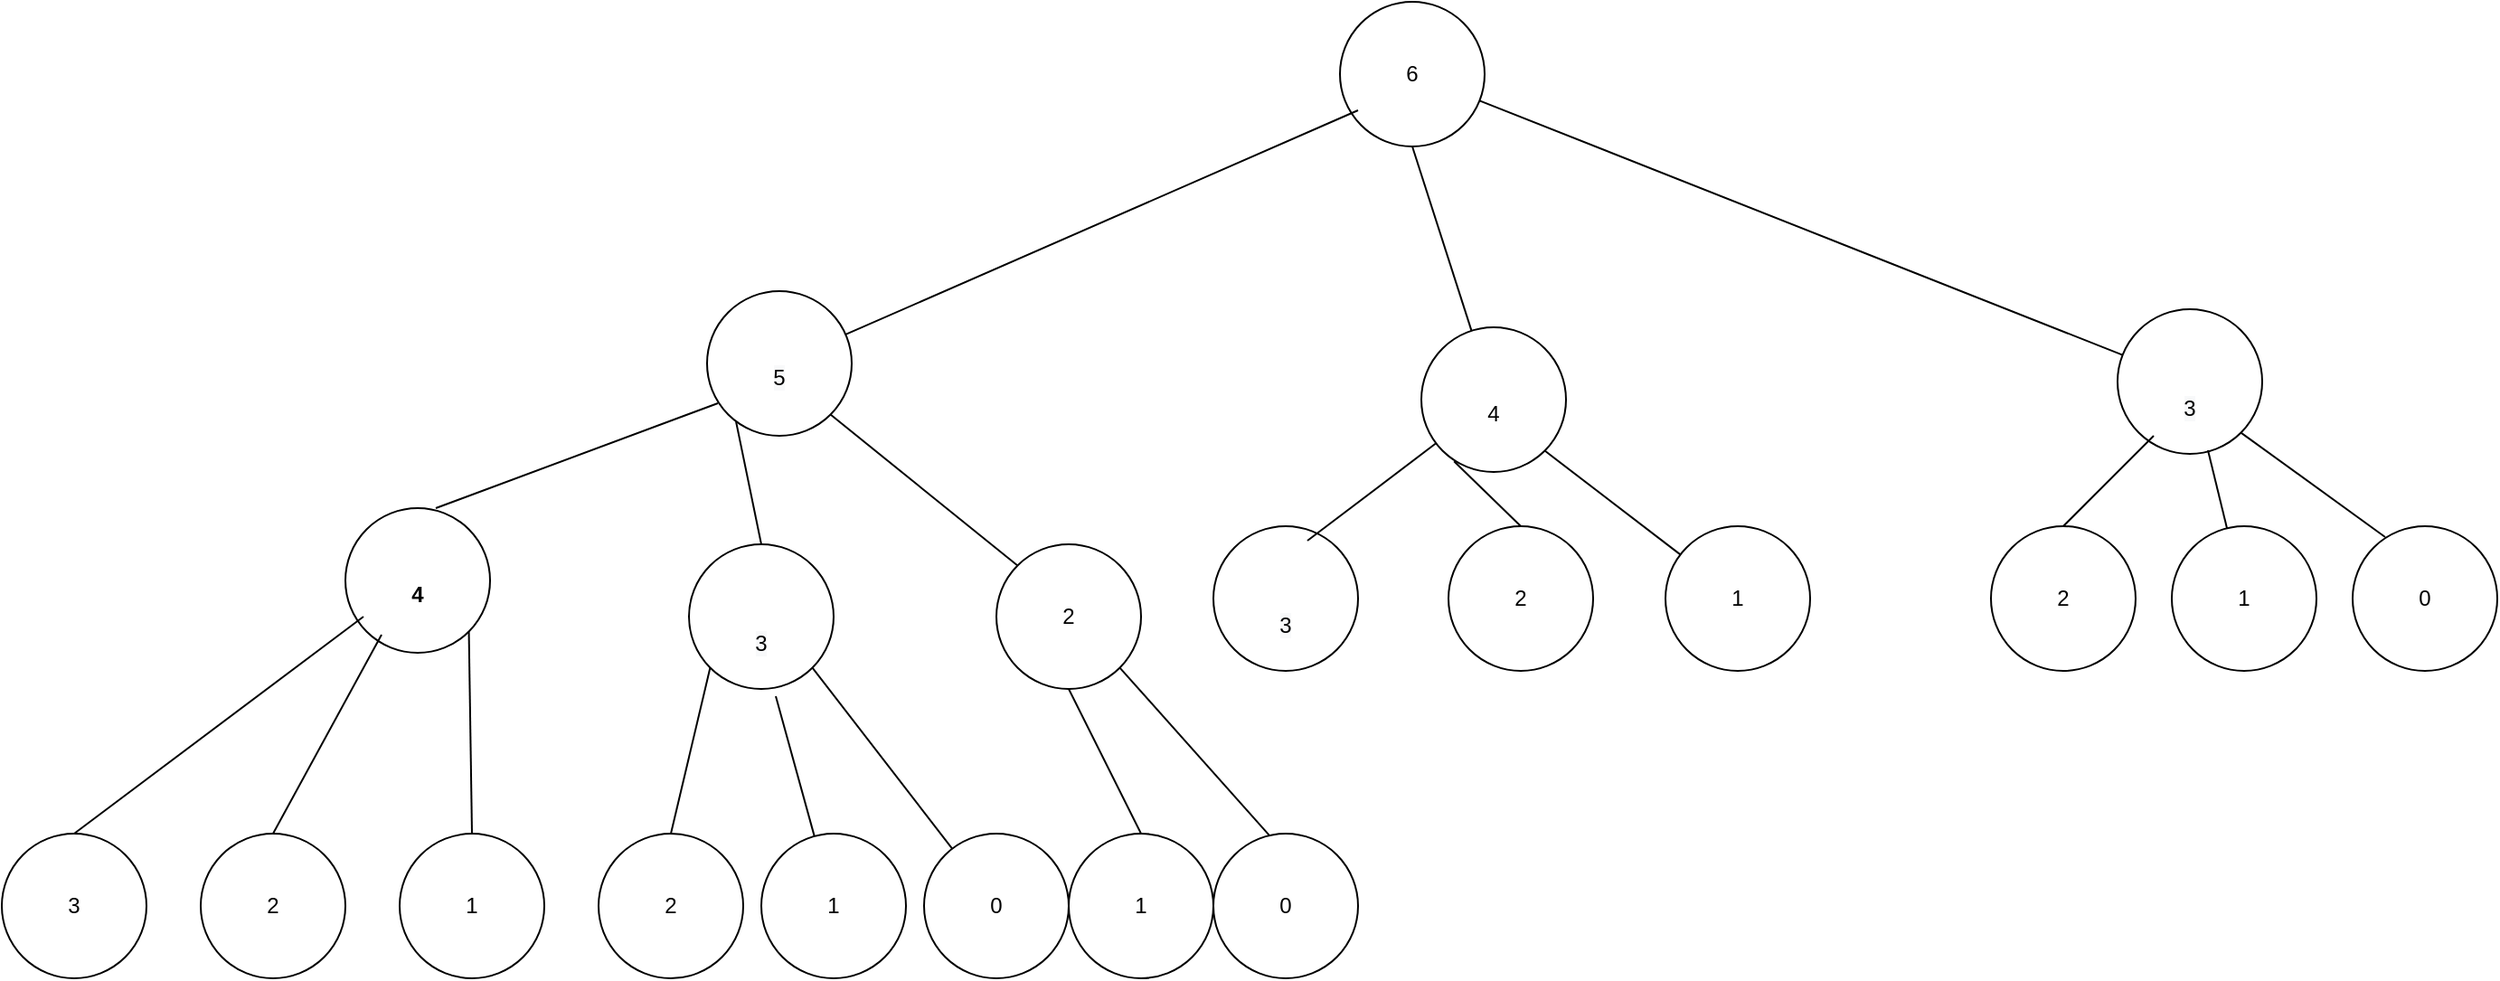 <mxfile version="17.1.3" type="github"><diagram id="i_2t2nqj7HzhMa4l-q5W" name="Page-1"><mxGraphModel dx="3190" dy="1111" grid="1" gridSize="10" guides="1" tooltips="1" connect="1" arrows="1" fold="1" page="1" pageScale="1" pageWidth="1169" pageHeight="1654" math="0" shadow="0"><root><mxCell id="0"/><mxCell id="1" parent="0"/><mxCell id="YBXsrFdjPLS7LU2CV9Kl-1" value="" style="ellipse;whiteSpace=wrap;html=1;aspect=fixed;" vertex="1" parent="1"><mxGeometry x="540" y="20" width="80" height="80" as="geometry"/></mxCell><mxCell id="YBXsrFdjPLS7LU2CV9Kl-2" value="6" style="text;html=1;strokeColor=none;fillColor=none;align=center;verticalAlign=middle;whiteSpace=wrap;rounded=0;" vertex="1" parent="1"><mxGeometry x="550" y="45" width="60" height="30" as="geometry"/></mxCell><mxCell id="YBXsrFdjPLS7LU2CV9Kl-5" value="&lt;br&gt;&lt;span style=&quot;color: rgb(0 , 0 , 0) ; font-family: &amp;#34;helvetica&amp;#34; ; font-size: 12px ; font-style: normal ; font-weight: 400 ; letter-spacing: normal ; text-align: center ; text-indent: 0px ; text-transform: none ; word-spacing: 0px ; background-color: rgb(248 , 249 , 250) ; display: inline ; float: none&quot;&gt;5&lt;/span&gt;&lt;br&gt;" style="ellipse;whiteSpace=wrap;html=1;aspect=fixed;" vertex="1" parent="1"><mxGeometry x="190" y="180" width="80" height="80" as="geometry"/></mxCell><mxCell id="YBXsrFdjPLS7LU2CV9Kl-6" value="&lt;br&gt;&lt;br&gt;&lt;span style=&quot;color: rgb(0 , 0 , 0) ; font-family: &amp;#34;helvetica&amp;#34; ; font-size: 12px ; font-style: normal ; font-weight: 400 ; letter-spacing: normal ; text-align: center ; text-indent: 0px ; text-transform: none ; word-spacing: 0px ; background-color: rgb(248 , 249 , 250) ; display: inline ; float: none&quot;&gt;3&lt;/span&gt;&lt;br&gt;" style="ellipse;whiteSpace=wrap;html=1;aspect=fixed;" vertex="1" parent="1"><mxGeometry x="970" y="190" width="80" height="80" as="geometry"/></mxCell><mxCell id="YBXsrFdjPLS7LU2CV9Kl-7" value="&lt;br&gt;4" style="ellipse;whiteSpace=wrap;html=1;aspect=fixed;" vertex="1" parent="1"><mxGeometry x="585" y="200" width="80" height="80" as="geometry"/></mxCell><mxCell id="YBXsrFdjPLS7LU2CV9Kl-8" value="" style="endArrow=none;html=1;rounded=0;entryX=0.5;entryY=1;entryDx=0;entryDy=0;" edge="1" parent="1" source="YBXsrFdjPLS7LU2CV9Kl-7" target="YBXsrFdjPLS7LU2CV9Kl-1"><mxGeometry width="50" height="50" relative="1" as="geometry"><mxPoint x="360" y="180" as="sourcePoint"/><mxPoint x="410" y="130" as="targetPoint"/></mxGeometry></mxCell><mxCell id="YBXsrFdjPLS7LU2CV9Kl-9" value="" style="endArrow=none;html=1;rounded=0;" edge="1" parent="1" source="YBXsrFdjPLS7LU2CV9Kl-6" target="YBXsrFdjPLS7LU2CV9Kl-1"><mxGeometry width="50" height="50" relative="1" as="geometry"><mxPoint x="510" y="180" as="sourcePoint"/><mxPoint x="560" y="130" as="targetPoint"/></mxGeometry></mxCell><mxCell id="YBXsrFdjPLS7LU2CV9Kl-10" value="" style="endArrow=none;html=1;rounded=0;" edge="1" parent="1" source="YBXsrFdjPLS7LU2CV9Kl-5"><mxGeometry width="50" height="50" relative="1" as="geometry"><mxPoint x="500" y="130" as="sourcePoint"/><mxPoint x="550" y="80" as="targetPoint"/></mxGeometry></mxCell><mxCell id="YBXsrFdjPLS7LU2CV9Kl-11" value="&lt;br&gt;&lt;br&gt;&lt;span style=&quot;color: rgb(0 , 0 , 0) ; font-family: &amp;#34;helvetica&amp;#34; ; font-size: 12px ; font-style: normal ; font-weight: 400 ; letter-spacing: normal ; text-align: center ; text-indent: 0px ; text-transform: none ; word-spacing: 0px ; background-color: rgb(248 , 249 , 250) ; display: inline ; float: none&quot;&gt;3&lt;/span&gt;&lt;br&gt;" style="ellipse;whiteSpace=wrap;html=1;aspect=fixed;" vertex="1" parent="1"><mxGeometry x="470" y="310" width="80" height="80" as="geometry"/></mxCell><mxCell id="YBXsrFdjPLS7LU2CV9Kl-12" value="&lt;br&gt;&lt;br&gt;&lt;span style=&quot;color: rgb(0 , 0 , 0) ; font-family: &amp;#34;helvetica&amp;#34; ; font-size: 12px ; font-style: normal ; font-weight: 400 ; letter-spacing: normal ; text-align: center ; text-indent: 0px ; text-transform: none ; word-spacing: 0px ; background-color: rgb(248 , 249 , 250) ; display: inline ; float: none&quot;&gt;3&lt;/span&gt;&lt;br&gt;" style="ellipse;whiteSpace=wrap;html=1;aspect=fixed;" vertex="1" parent="1"><mxGeometry x="180" y="320" width="80" height="80" as="geometry"/></mxCell><mxCell id="YBXsrFdjPLS7LU2CV9Kl-13" value="&lt;br&gt;4" style="ellipse;whiteSpace=wrap;html=1;aspect=fixed;fontStyle=1" vertex="1" parent="1"><mxGeometry x="-10" y="300" width="80" height="80" as="geometry"/></mxCell><mxCell id="YBXsrFdjPLS7LU2CV9Kl-14" value="2" style="ellipse;whiteSpace=wrap;html=1;aspect=fixed;" vertex="1" parent="1"><mxGeometry x="900" y="310" width="80" height="80" as="geometry"/></mxCell><mxCell id="YBXsrFdjPLS7LU2CV9Kl-15" value="1" style="ellipse;whiteSpace=wrap;html=1;aspect=fixed;" vertex="1" parent="1"><mxGeometry x="1000" y="310" width="80" height="80" as="geometry"/></mxCell><mxCell id="YBXsrFdjPLS7LU2CV9Kl-16" value="0" style="ellipse;whiteSpace=wrap;html=1;aspect=fixed;" vertex="1" parent="1"><mxGeometry x="1100" y="310" width="80" height="80" as="geometry"/></mxCell><mxCell id="YBXsrFdjPLS7LU2CV9Kl-17" value="2" style="ellipse;whiteSpace=wrap;html=1;aspect=fixed;" vertex="1" parent="1"><mxGeometry x="350" y="320" width="80" height="80" as="geometry"/></mxCell><mxCell id="YBXsrFdjPLS7LU2CV9Kl-18" value="2" style="ellipse;whiteSpace=wrap;html=1;aspect=fixed;" vertex="1" parent="1"><mxGeometry x="600" y="310" width="80" height="80" as="geometry"/></mxCell><mxCell id="YBXsrFdjPLS7LU2CV9Kl-19" value="1" style="ellipse;whiteSpace=wrap;html=1;aspect=fixed;" vertex="1" parent="1"><mxGeometry x="720" y="310" width="80" height="80" as="geometry"/></mxCell><mxCell id="YBXsrFdjPLS7LU2CV9Kl-20" value="" style="endArrow=none;html=1;rounded=0;entryX=0.075;entryY=0.775;entryDx=0;entryDy=0;entryPerimeter=0;" edge="1" parent="1" target="YBXsrFdjPLS7LU2CV9Kl-5"><mxGeometry width="50" height="50" relative="1" as="geometry"><mxPoint x="40" y="300" as="sourcePoint"/><mxPoint x="130" y="270" as="targetPoint"/><Array as="points"/></mxGeometry></mxCell><mxCell id="YBXsrFdjPLS7LU2CV9Kl-21" value="" style="endArrow=none;html=1;rounded=0;entryX=0.075;entryY=0.775;entryDx=0;entryDy=0;entryPerimeter=0;exitX=0.5;exitY=0;exitDx=0;exitDy=0;" edge="1" parent="1" source="YBXsrFdjPLS7LU2CV9Kl-12"><mxGeometry width="50" height="50" relative="1" as="geometry"><mxPoint x="90" y="330" as="sourcePoint"/><mxPoint x="206" y="252" as="targetPoint"/><Array as="points"/></mxGeometry></mxCell><mxCell id="YBXsrFdjPLS7LU2CV9Kl-22" value="" style="endArrow=none;html=1;rounded=0;entryX=1;entryY=1;entryDx=0;entryDy=0;exitX=0;exitY=0;exitDx=0;exitDy=0;" edge="1" parent="1" source="YBXsrFdjPLS7LU2CV9Kl-17" target="YBXsrFdjPLS7LU2CV9Kl-5"><mxGeometry width="50" height="50" relative="1" as="geometry"><mxPoint x="100" y="340" as="sourcePoint"/><mxPoint x="216" y="262" as="targetPoint"/><Array as="points"/></mxGeometry></mxCell><mxCell id="YBXsrFdjPLS7LU2CV9Kl-23" value="" style="endArrow=none;html=1;rounded=0;" edge="1" parent="1" target="YBXsrFdjPLS7LU2CV9Kl-7"><mxGeometry width="50" height="50" relative="1" as="geometry"><mxPoint x="522" y="318" as="sourcePoint"/><mxPoint x="638" y="240" as="targetPoint"/><Array as="points"/></mxGeometry></mxCell><mxCell id="YBXsrFdjPLS7LU2CV9Kl-24" value="" style="endArrow=none;html=1;rounded=0;exitX=0.5;exitY=0;exitDx=0;exitDy=0;" edge="1" parent="1" source="YBXsrFdjPLS7LU2CV9Kl-18"><mxGeometry width="50" height="50" relative="1" as="geometry"><mxPoint x="532" y="328" as="sourcePoint"/><mxPoint x="603.112" y="274.148" as="targetPoint"/><Array as="points"/></mxGeometry></mxCell><mxCell id="YBXsrFdjPLS7LU2CV9Kl-25" value="" style="endArrow=none;html=1;rounded=0;entryX=1;entryY=1;entryDx=0;entryDy=0;" edge="1" parent="1" source="YBXsrFdjPLS7LU2CV9Kl-19" target="YBXsrFdjPLS7LU2CV9Kl-7"><mxGeometry width="50" height="50" relative="1" as="geometry"><mxPoint x="542" y="338" as="sourcePoint"/><mxPoint x="613.112" y="284.148" as="targetPoint"/><Array as="points"/></mxGeometry></mxCell><mxCell id="YBXsrFdjPLS7LU2CV9Kl-26" value="" style="endArrow=none;html=1;rounded=0;" edge="1" parent="1"><mxGeometry width="50" height="50" relative="1" as="geometry"><mxPoint x="940" y="310" as="sourcePoint"/><mxPoint x="990" y="260" as="targetPoint"/></mxGeometry></mxCell><mxCell id="YBXsrFdjPLS7LU2CV9Kl-27" value="" style="endArrow=none;html=1;rounded=0;entryX=0.625;entryY=0.975;entryDx=0;entryDy=0;entryPerimeter=0;" edge="1" parent="1" source="YBXsrFdjPLS7LU2CV9Kl-15" target="YBXsrFdjPLS7LU2CV9Kl-6"><mxGeometry width="50" height="50" relative="1" as="geometry"><mxPoint x="950" y="320" as="sourcePoint"/><mxPoint x="1000" y="270" as="targetPoint"/></mxGeometry></mxCell><mxCell id="YBXsrFdjPLS7LU2CV9Kl-28" value="" style="endArrow=none;html=1;rounded=0;exitX=0.225;exitY=0.075;exitDx=0;exitDy=0;exitPerimeter=0;entryX=1;entryY=1;entryDx=0;entryDy=0;" edge="1" parent="1" source="YBXsrFdjPLS7LU2CV9Kl-16" target="YBXsrFdjPLS7LU2CV9Kl-6"><mxGeometry width="50" height="50" relative="1" as="geometry"><mxPoint x="1040.522" y="321.139" as="sourcePoint"/><mxPoint x="1080" y="260" as="targetPoint"/></mxGeometry></mxCell><mxCell id="YBXsrFdjPLS7LU2CV9Kl-31" value="3" style="ellipse;whiteSpace=wrap;html=1;aspect=fixed;" vertex="1" parent="1"><mxGeometry x="-200" y="480" width="80" height="80" as="geometry"/></mxCell><mxCell id="YBXsrFdjPLS7LU2CV9Kl-32" value="2" style="ellipse;whiteSpace=wrap;html=1;aspect=fixed;" vertex="1" parent="1"><mxGeometry x="-90" y="480" width="80" height="80" as="geometry"/></mxCell><mxCell id="YBXsrFdjPLS7LU2CV9Kl-33" value="1" style="ellipse;whiteSpace=wrap;html=1;aspect=fixed;" vertex="1" parent="1"><mxGeometry x="20" y="480" width="80" height="80" as="geometry"/></mxCell><mxCell id="YBXsrFdjPLS7LU2CV9Kl-34" value="1" style="ellipse;whiteSpace=wrap;html=1;aspect=fixed;" vertex="1" parent="1"><mxGeometry x="220" y="480" width="80" height="80" as="geometry"/></mxCell><mxCell id="YBXsrFdjPLS7LU2CV9Kl-35" value="2" style="ellipse;whiteSpace=wrap;html=1;aspect=fixed;" vertex="1" parent="1"><mxGeometry x="130" y="480" width="80" height="80" as="geometry"/></mxCell><mxCell id="YBXsrFdjPLS7LU2CV9Kl-36" value="" style="endArrow=none;html=1;rounded=0;exitX=0.5;exitY=0;exitDx=0;exitDy=0;" edge="1" parent="1" source="YBXsrFdjPLS7LU2CV9Kl-31"><mxGeometry width="50" height="50" relative="1" as="geometry"><mxPoint x="-50" y="410" as="sourcePoint"/><mxPoint y="360" as="targetPoint"/></mxGeometry></mxCell><mxCell id="YBXsrFdjPLS7LU2CV9Kl-37" value="" style="endArrow=none;html=1;rounded=0;exitX=0.5;exitY=0;exitDx=0;exitDy=0;" edge="1" parent="1" source="YBXsrFdjPLS7LU2CV9Kl-32"><mxGeometry width="50" height="50" relative="1" as="geometry"><mxPoint x="-150" y="490" as="sourcePoint"/><mxPoint x="10" y="370" as="targetPoint"/></mxGeometry></mxCell><mxCell id="YBXsrFdjPLS7LU2CV9Kl-38" value="" style="endArrow=none;html=1;rounded=0;exitX=0.5;exitY=0;exitDx=0;exitDy=0;entryX=1;entryY=1;entryDx=0;entryDy=0;" edge="1" parent="1" source="YBXsrFdjPLS7LU2CV9Kl-33" target="YBXsrFdjPLS7LU2CV9Kl-13"><mxGeometry width="50" height="50" relative="1" as="geometry"><mxPoint x="-140" y="500" as="sourcePoint"/><mxPoint x="20" y="380" as="targetPoint"/></mxGeometry></mxCell><mxCell id="YBXsrFdjPLS7LU2CV9Kl-39" value="0" style="ellipse;whiteSpace=wrap;html=1;aspect=fixed;" vertex="1" parent="1"><mxGeometry x="310" y="480" width="80" height="80" as="geometry"/></mxCell><mxCell id="YBXsrFdjPLS7LU2CV9Kl-40" value="" style="endArrow=none;html=1;rounded=0;exitX=0.5;exitY=0;exitDx=0;exitDy=0;entryX=0;entryY=1;entryDx=0;entryDy=0;" edge="1" parent="1" source="YBXsrFdjPLS7LU2CV9Kl-35" target="YBXsrFdjPLS7LU2CV9Kl-12"><mxGeometry width="50" height="50" relative="1" as="geometry"><mxPoint x="170" y="530" as="sourcePoint"/><mxPoint x="220" y="480" as="targetPoint"/></mxGeometry></mxCell><mxCell id="YBXsrFdjPLS7LU2CV9Kl-41" value="" style="endArrow=none;html=1;rounded=0;entryX=0.6;entryY=1.05;entryDx=0;entryDy=0;entryPerimeter=0;" edge="1" parent="1" source="YBXsrFdjPLS7LU2CV9Kl-34" target="YBXsrFdjPLS7LU2CV9Kl-12"><mxGeometry width="50" height="50" relative="1" as="geometry"><mxPoint x="170" y="570" as="sourcePoint"/><mxPoint x="230" y="490" as="targetPoint"/></mxGeometry></mxCell><mxCell id="YBXsrFdjPLS7LU2CV9Kl-42" value="" style="endArrow=none;html=1;rounded=0;entryX=1;entryY=1;entryDx=0;entryDy=0;" edge="1" parent="1" source="YBXsrFdjPLS7LU2CV9Kl-39" target="YBXsrFdjPLS7LU2CV9Kl-12"><mxGeometry width="50" height="50" relative="1" as="geometry"><mxPoint x="180" y="580" as="sourcePoint"/><mxPoint x="240" y="500" as="targetPoint"/></mxGeometry></mxCell><mxCell id="YBXsrFdjPLS7LU2CV9Kl-43" value="0" style="ellipse;whiteSpace=wrap;html=1;aspect=fixed;" vertex="1" parent="1"><mxGeometry x="470" y="480" width="80" height="80" as="geometry"/></mxCell><mxCell id="YBXsrFdjPLS7LU2CV9Kl-44" value="1" style="ellipse;whiteSpace=wrap;html=1;aspect=fixed;" vertex="1" parent="1"><mxGeometry x="390" y="480" width="80" height="80" as="geometry"/></mxCell><mxCell id="YBXsrFdjPLS7LU2CV9Kl-45" value="" style="endArrow=none;html=1;rounded=0;entryX=0.5;entryY=1;entryDx=0;entryDy=0;exitX=0.5;exitY=0;exitDx=0;exitDy=0;" edge="1" parent="1" source="YBXsrFdjPLS7LU2CV9Kl-44" target="YBXsrFdjPLS7LU2CV9Kl-17"><mxGeometry width="50" height="50" relative="1" as="geometry"><mxPoint x="420" y="450" as="sourcePoint"/><mxPoint x="380" y="410" as="targetPoint"/></mxGeometry></mxCell><mxCell id="YBXsrFdjPLS7LU2CV9Kl-46" value="" style="endArrow=none;html=1;rounded=0;entryX=1;entryY=1;entryDx=0;entryDy=0;exitX=0.388;exitY=0.013;exitDx=0;exitDy=0;exitPerimeter=0;" edge="1" parent="1" source="YBXsrFdjPLS7LU2CV9Kl-43" target="YBXsrFdjPLS7LU2CV9Kl-17"><mxGeometry width="50" height="50" relative="1" as="geometry"><mxPoint x="490" y="470" as="sourcePoint"/><mxPoint x="450" y="390" as="targetPoint"/></mxGeometry></mxCell></root></mxGraphModel></diagram></mxfile>